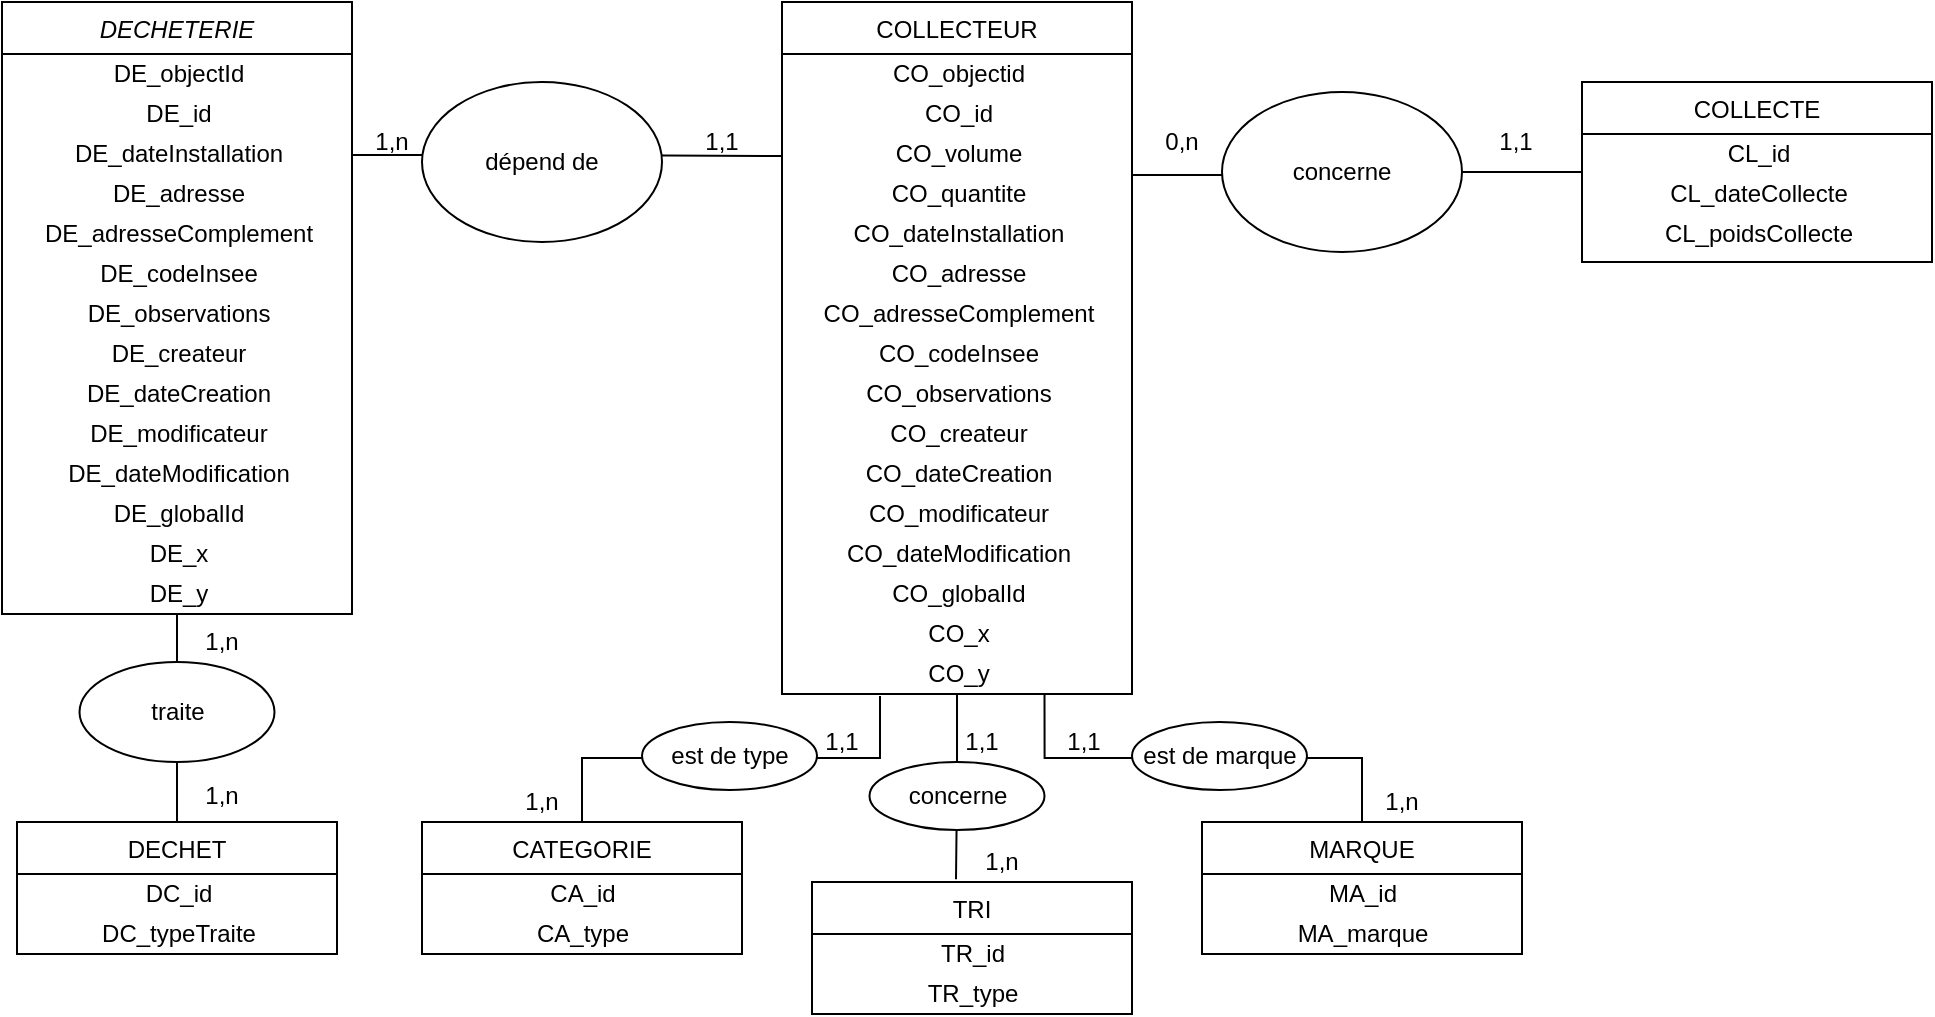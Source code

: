 <mxfile version="13.8.1" type="device"><diagram id="C5RBs43oDa-KdzZeNtuy" name="Page-1"><mxGraphModel dx="2062" dy="1095" grid="1" gridSize="10" guides="1" tooltips="1" connect="1" arrows="1" fold="1" page="1" pageScale="1" pageWidth="827" pageHeight="1169" math="0" shadow="0"><root><mxCell id="WIyWlLk6GJQsqaUBKTNV-0"/><mxCell id="WIyWlLk6GJQsqaUBKTNV-1" parent="WIyWlLk6GJQsqaUBKTNV-0"/><mxCell id="d4rm9CZxvRFUdpnIA79x-48" style="edgeStyle=orthogonalEdgeStyle;rounded=0;orthogonalLoop=1;jettySize=auto;html=1;exitX=0.75;exitY=1;exitDx=0;exitDy=0;entryX=0.5;entryY=0;entryDx=0;entryDy=0;endArrow=none;endFill=0;" parent="WIyWlLk6GJQsqaUBKTNV-1" source="zkfFHV4jXpPFQw0GAbJ--17" target="zkfFHV4jXpPFQw0GAbJ--6" edge="1"><mxGeometry relative="1" as="geometry"/></mxCell><mxCell id="d4rm9CZxvRFUdpnIA79x-43" style="edgeStyle=orthogonalEdgeStyle;rounded=0;orthogonalLoop=1;jettySize=auto;html=1;exitX=1;exitY=0.25;exitDx=0;exitDy=0;entryX=0;entryY=0.55;entryDx=0;entryDy=0;entryPerimeter=0;endArrow=none;endFill=0;" parent="WIyWlLk6GJQsqaUBKTNV-1" source="zkfFHV4jXpPFQw0GAbJ--0" target="d4rm9CZxvRFUdpnIA79x-37" edge="1"><mxGeometry relative="1" as="geometry"/></mxCell><mxCell id="d4rm9CZxvRFUdpnIA79x-45" style="edgeStyle=orthogonalEdgeStyle;rounded=0;orthogonalLoop=1;jettySize=auto;html=1;exitX=0.5;exitY=1;exitDx=0;exitDy=0;entryX=0.5;entryY=0;entryDx=0;entryDy=0;endArrow=none;endFill=0;" parent="WIyWlLk6GJQsqaUBKTNV-1" source="zkfFHV4jXpPFQw0GAbJ--0" target="zkfFHV4jXpPFQw0GAbJ--13" edge="1"><mxGeometry relative="1" as="geometry"/></mxCell><mxCell id="zkfFHV4jXpPFQw0GAbJ--0" value="DECHETERIE" style="swimlane;fontStyle=2;align=center;verticalAlign=top;childLayout=stackLayout;horizontal=1;startSize=26;horizontalStack=0;resizeParent=1;resizeLast=0;collapsible=1;marginBottom=0;rounded=0;shadow=0;strokeWidth=1;" parent="WIyWlLk6GJQsqaUBKTNV-1" vertex="1"><mxGeometry x="50" y="80" width="175" height="306" as="geometry"><mxRectangle x="230" y="140" width="160" height="26" as="alternateBounds"/></mxGeometry></mxCell><mxCell id="d4rm9CZxvRFUdpnIA79x-3" value="DE_objectId" style="text;html=1;align=center;verticalAlign=middle;resizable=0;points=[];autosize=1;" parent="zkfFHV4jXpPFQw0GAbJ--0" vertex="1"><mxGeometry y="26" width="175" height="20" as="geometry"/></mxCell><mxCell id="d4rm9CZxvRFUdpnIA79x-4" value="DE_id" style="text;html=1;align=center;verticalAlign=middle;resizable=0;points=[];autosize=1;" parent="zkfFHV4jXpPFQw0GAbJ--0" vertex="1"><mxGeometry y="46" width="175" height="20" as="geometry"/></mxCell><mxCell id="d4rm9CZxvRFUdpnIA79x-7" value="DE_dateInstallation" style="text;html=1;align=center;verticalAlign=middle;resizable=0;points=[];autosize=1;" parent="zkfFHV4jXpPFQw0GAbJ--0" vertex="1"><mxGeometry y="66" width="175" height="20" as="geometry"/></mxCell><mxCell id="d4rm9CZxvRFUdpnIA79x-8" value="DE_adresse" style="text;html=1;align=center;verticalAlign=middle;resizable=0;points=[];autosize=1;" parent="zkfFHV4jXpPFQw0GAbJ--0" vertex="1"><mxGeometry y="86" width="175" height="20" as="geometry"/></mxCell><mxCell id="d4rm9CZxvRFUdpnIA79x-9" value="DE_adresseComplement" style="text;html=1;align=center;verticalAlign=middle;resizable=0;points=[];autosize=1;" parent="zkfFHV4jXpPFQw0GAbJ--0" vertex="1"><mxGeometry y="106" width="175" height="20" as="geometry"/></mxCell><mxCell id="d4rm9CZxvRFUdpnIA79x-10" value="DE_codeInsee" style="text;html=1;align=center;verticalAlign=middle;resizable=0;points=[];autosize=1;" parent="zkfFHV4jXpPFQw0GAbJ--0" vertex="1"><mxGeometry y="126" width="175" height="20" as="geometry"/></mxCell><mxCell id="d4rm9CZxvRFUdpnIA79x-11" value="DE_observations" style="text;html=1;align=center;verticalAlign=middle;resizable=0;points=[];autosize=1;" parent="zkfFHV4jXpPFQw0GAbJ--0" vertex="1"><mxGeometry y="146" width="175" height="20" as="geometry"/></mxCell><mxCell id="d4rm9CZxvRFUdpnIA79x-12" value="DE_createur" style="text;html=1;align=center;verticalAlign=middle;resizable=0;points=[];autosize=1;" parent="zkfFHV4jXpPFQw0GAbJ--0" vertex="1"><mxGeometry y="166" width="175" height="20" as="geometry"/></mxCell><mxCell id="d4rm9CZxvRFUdpnIA79x-13" value="DE_dateCreation" style="text;html=1;align=center;verticalAlign=middle;resizable=0;points=[];autosize=1;" parent="zkfFHV4jXpPFQw0GAbJ--0" vertex="1"><mxGeometry y="186" width="175" height="20" as="geometry"/></mxCell><mxCell id="d4rm9CZxvRFUdpnIA79x-14" value="DE_modificateur" style="text;html=1;align=center;verticalAlign=middle;resizable=0;points=[];autosize=1;" parent="zkfFHV4jXpPFQw0GAbJ--0" vertex="1"><mxGeometry y="206" width="175" height="20" as="geometry"/></mxCell><mxCell id="d4rm9CZxvRFUdpnIA79x-15" value="DE_dateModification" style="text;html=1;align=center;verticalAlign=middle;resizable=0;points=[];autosize=1;" parent="zkfFHV4jXpPFQw0GAbJ--0" vertex="1"><mxGeometry y="226" width="175" height="20" as="geometry"/></mxCell><mxCell id="d4rm9CZxvRFUdpnIA79x-16" value="DE_globalId" style="text;html=1;align=center;verticalAlign=middle;resizable=0;points=[];autosize=1;" parent="zkfFHV4jXpPFQw0GAbJ--0" vertex="1"><mxGeometry y="246" width="175" height="20" as="geometry"/></mxCell><mxCell id="d4rm9CZxvRFUdpnIA79x-17" value="DE_x" style="text;html=1;align=center;verticalAlign=middle;resizable=0;points=[];autosize=1;" parent="zkfFHV4jXpPFQw0GAbJ--0" vertex="1"><mxGeometry y="266" width="175" height="20" as="geometry"/></mxCell><mxCell id="d4rm9CZxvRFUdpnIA79x-18" value="DE_y" style="text;html=1;align=center;verticalAlign=middle;resizable=0;points=[];autosize=1;" parent="zkfFHV4jXpPFQw0GAbJ--0" vertex="1"><mxGeometry y="286" width="175" height="20" as="geometry"/></mxCell><mxCell id="d4rm9CZxvRFUdpnIA79x-44" value="dépend de" style="ellipse;whiteSpace=wrap;html=1;" parent="WIyWlLk6GJQsqaUBKTNV-1" vertex="1"><mxGeometry x="260" y="120" width="120" height="80" as="geometry"/></mxCell><mxCell id="zkfFHV4jXpPFQw0GAbJ--13" value="DECHET" style="swimlane;fontStyle=0;align=center;verticalAlign=top;childLayout=stackLayout;horizontal=1;startSize=26;horizontalStack=0;resizeParent=1;resizeLast=0;collapsible=1;marginBottom=0;rounded=0;shadow=0;strokeWidth=1;" parent="WIyWlLk6GJQsqaUBKTNV-1" vertex="1"><mxGeometry x="57.5" y="490" width="160" height="66" as="geometry"><mxRectangle x="340" y="380" width="170" height="26" as="alternateBounds"/></mxGeometry></mxCell><mxCell id="d4rm9CZxvRFUdpnIA79x-5" value="DC_id" style="text;html=1;align=center;verticalAlign=middle;resizable=0;points=[];autosize=1;" parent="zkfFHV4jXpPFQw0GAbJ--13" vertex="1"><mxGeometry y="26" width="160" height="20" as="geometry"/></mxCell><mxCell id="d4rm9CZxvRFUdpnIA79x-73" value="DC_typeTraite" style="text;html=1;align=center;verticalAlign=middle;resizable=0;points=[];autosize=1;" parent="zkfFHV4jXpPFQw0GAbJ--13" vertex="1"><mxGeometry y="46" width="160" height="20" as="geometry"/></mxCell><mxCell id="d4rm9CZxvRFUdpnIA79x-46" value="traite" style="ellipse;whiteSpace=wrap;html=1;" parent="WIyWlLk6GJQsqaUBKTNV-1" vertex="1"><mxGeometry x="88.75" y="410" width="97.5" height="50" as="geometry"/></mxCell><mxCell id="d4rm9CZxvRFUdpnIA79x-51" style="edgeStyle=orthogonalEdgeStyle;rounded=0;orthogonalLoop=1;jettySize=auto;html=1;exitX=0.5;exitY=0;exitDx=0;exitDy=0;endArrow=none;endFill=0;entryX=0.28;entryY=1.05;entryDx=0;entryDy=0;entryPerimeter=0;" parent="WIyWlLk6GJQsqaUBKTNV-1" source="d4rm9CZxvRFUdpnIA79x-40" target="d4rm9CZxvRFUdpnIA79x-30" edge="1"><mxGeometry relative="1" as="geometry"><mxPoint x="578" y="428" as="targetPoint"/></mxGeometry></mxCell><mxCell id="d4rm9CZxvRFUdpnIA79x-53" style="edgeStyle=orthogonalEdgeStyle;rounded=0;orthogonalLoop=1;jettySize=auto;html=1;exitX=0.5;exitY=1;exitDx=0;exitDy=0;entryX=0.45;entryY=-0.02;entryDx=0;entryDy=0;entryPerimeter=0;endArrow=none;endFill=0;" parent="WIyWlLk6GJQsqaUBKTNV-1" source="zkfFHV4jXpPFQw0GAbJ--17" target="d4rm9CZxvRFUdpnIA79x-21" edge="1"><mxGeometry relative="1" as="geometry"/></mxCell><mxCell id="95bwlBRg9Fw9yhWG1pTP-17" style="edgeStyle=orthogonalEdgeStyle;rounded=0;orthogonalLoop=1;jettySize=auto;html=1;exitX=1;exitY=0.25;exitDx=0;exitDy=0;endArrow=none;endFill=0;" edge="1" parent="WIyWlLk6GJQsqaUBKTNV-1" source="zkfFHV4jXpPFQw0GAbJ--17" target="95bwlBRg9Fw9yhWG1pTP-1"><mxGeometry relative="1" as="geometry"/></mxCell><mxCell id="zkfFHV4jXpPFQw0GAbJ--17" value="COLLECTEUR" style="swimlane;fontStyle=0;align=center;verticalAlign=top;childLayout=stackLayout;horizontal=1;startSize=26;horizontalStack=0;resizeParent=1;resizeLast=0;collapsible=1;marginBottom=0;rounded=0;shadow=0;strokeWidth=1;" parent="WIyWlLk6GJQsqaUBKTNV-1" vertex="1"><mxGeometry x="440" y="80" width="175" height="346" as="geometry"><mxRectangle x="550" y="140" width="160" height="26" as="alternateBounds"/></mxGeometry></mxCell><mxCell id="d4rm9CZxvRFUdpnIA79x-19" value="CO_objectid" style="text;html=1;align=center;verticalAlign=middle;resizable=0;points=[];autosize=1;" parent="zkfFHV4jXpPFQw0GAbJ--17" vertex="1"><mxGeometry y="26" width="175" height="20" as="geometry"/></mxCell><mxCell id="d4rm9CZxvRFUdpnIA79x-31" value="CO_id" style="text;html=1;align=center;verticalAlign=middle;resizable=0;points=[];autosize=1;" parent="zkfFHV4jXpPFQw0GAbJ--17" vertex="1"><mxGeometry y="46" width="175" height="20" as="geometry"/></mxCell><mxCell id="d4rm9CZxvRFUdpnIA79x-37" value="CO_volume" style="text;html=1;align=center;verticalAlign=middle;resizable=0;points=[];autosize=1;" parent="zkfFHV4jXpPFQw0GAbJ--17" vertex="1"><mxGeometry y="66" width="175" height="20" as="geometry"/></mxCell><mxCell id="d4rm9CZxvRFUdpnIA79x-36" value="CO_quantite" style="text;html=1;align=center;verticalAlign=middle;resizable=0;points=[];autosize=1;" parent="zkfFHV4jXpPFQw0GAbJ--17" vertex="1"><mxGeometry y="86" width="175" height="20" as="geometry"/></mxCell><mxCell id="d4rm9CZxvRFUdpnIA79x-35" value="CO_dateInstallation" style="text;html=1;align=center;verticalAlign=middle;resizable=0;points=[];autosize=1;" parent="zkfFHV4jXpPFQw0GAbJ--17" vertex="1"><mxGeometry y="106" width="175" height="20" as="geometry"/></mxCell><mxCell id="d4rm9CZxvRFUdpnIA79x-34" value="CO_adresse" style="text;html=1;align=center;verticalAlign=middle;resizable=0;points=[];autosize=1;" parent="zkfFHV4jXpPFQw0GAbJ--17" vertex="1"><mxGeometry y="126" width="175" height="20" as="geometry"/></mxCell><mxCell id="d4rm9CZxvRFUdpnIA79x-33" value="CO_adresseComplement" style="text;html=1;align=center;verticalAlign=middle;resizable=0;points=[];autosize=1;" parent="zkfFHV4jXpPFQw0GAbJ--17" vertex="1"><mxGeometry y="146" width="175" height="20" as="geometry"/></mxCell><mxCell id="d4rm9CZxvRFUdpnIA79x-32" value="CO_codeInsee" style="text;html=1;align=center;verticalAlign=middle;resizable=0;points=[];autosize=1;" parent="zkfFHV4jXpPFQw0GAbJ--17" vertex="1"><mxGeometry y="166" width="175" height="20" as="geometry"/></mxCell><mxCell id="d4rm9CZxvRFUdpnIA79x-20" value="CO_observations" style="text;html=1;align=center;verticalAlign=middle;resizable=0;points=[];autosize=1;" parent="zkfFHV4jXpPFQw0GAbJ--17" vertex="1"><mxGeometry y="186" width="175" height="20" as="geometry"/></mxCell><mxCell id="d4rm9CZxvRFUdpnIA79x-24" value="CO_createur" style="text;html=1;align=center;verticalAlign=middle;resizable=0;points=[];autosize=1;" parent="zkfFHV4jXpPFQw0GAbJ--17" vertex="1"><mxGeometry y="206" width="175" height="20" as="geometry"/></mxCell><mxCell id="d4rm9CZxvRFUdpnIA79x-25" value="CO_dateCreation" style="text;html=1;align=center;verticalAlign=middle;resizable=0;points=[];autosize=1;" parent="zkfFHV4jXpPFQw0GAbJ--17" vertex="1"><mxGeometry y="226" width="175" height="20" as="geometry"/></mxCell><mxCell id="d4rm9CZxvRFUdpnIA79x-26" value="CO_modificateur" style="text;html=1;align=center;verticalAlign=middle;resizable=0;points=[];autosize=1;" parent="zkfFHV4jXpPFQw0GAbJ--17" vertex="1"><mxGeometry y="246" width="175" height="20" as="geometry"/></mxCell><mxCell id="d4rm9CZxvRFUdpnIA79x-27" value="CO_dateModification" style="text;html=1;align=center;verticalAlign=middle;resizable=0;points=[];autosize=1;" parent="zkfFHV4jXpPFQw0GAbJ--17" vertex="1"><mxGeometry y="266" width="175" height="20" as="geometry"/></mxCell><mxCell id="d4rm9CZxvRFUdpnIA79x-28" value="CO_globalId" style="text;html=1;align=center;verticalAlign=middle;resizable=0;points=[];autosize=1;" parent="zkfFHV4jXpPFQw0GAbJ--17" vertex="1"><mxGeometry y="286" width="175" height="20" as="geometry"/></mxCell><mxCell id="d4rm9CZxvRFUdpnIA79x-29" value="CO_x" style="text;html=1;align=center;verticalAlign=middle;resizable=0;points=[];autosize=1;" parent="zkfFHV4jXpPFQw0GAbJ--17" vertex="1"><mxGeometry y="306" width="175" height="20" as="geometry"/></mxCell><mxCell id="d4rm9CZxvRFUdpnIA79x-30" value="CO_y" style="text;html=1;align=center;verticalAlign=middle;resizable=0;points=[];autosize=1;" parent="zkfFHV4jXpPFQw0GAbJ--17" vertex="1"><mxGeometry y="326" width="175" height="20" as="geometry"/></mxCell><mxCell id="d4rm9CZxvRFUdpnIA79x-54" value="est de marque" style="ellipse;whiteSpace=wrap;html=1;" parent="WIyWlLk6GJQsqaUBKTNV-1" vertex="1"><mxGeometry x="615" y="440" width="87.5" height="34" as="geometry"/></mxCell><mxCell id="zkfFHV4jXpPFQw0GAbJ--6" value="MARQUE" style="swimlane;fontStyle=0;align=center;verticalAlign=top;childLayout=stackLayout;horizontal=1;startSize=26;horizontalStack=0;resizeParent=1;resizeLast=0;collapsible=1;marginBottom=0;rounded=0;shadow=0;strokeWidth=1;" parent="WIyWlLk6GJQsqaUBKTNV-1" vertex="1"><mxGeometry x="650" y="490" width="160" height="66" as="geometry"><mxRectangle x="130" y="380" width="160" height="26" as="alternateBounds"/></mxGeometry></mxCell><mxCell id="d4rm9CZxvRFUdpnIA79x-38" value="MA_id" style="text;html=1;align=center;verticalAlign=middle;resizable=0;points=[];autosize=1;" parent="zkfFHV4jXpPFQw0GAbJ--6" vertex="1"><mxGeometry y="26" width="160" height="20" as="geometry"/></mxCell><mxCell id="d4rm9CZxvRFUdpnIA79x-70" value="MA_marque" style="text;html=1;align=center;verticalAlign=middle;resizable=0;points=[];autosize=1;" parent="zkfFHV4jXpPFQw0GAbJ--6" vertex="1"><mxGeometry y="46" width="160" height="20" as="geometry"/></mxCell><mxCell id="d4rm9CZxvRFUdpnIA79x-40" value="CATEGORIE" style="swimlane;fontStyle=0;align=center;verticalAlign=top;childLayout=stackLayout;horizontal=1;startSize=26;horizontalStack=0;resizeParent=1;resizeLast=0;collapsible=1;marginBottom=0;rounded=0;shadow=0;strokeWidth=1;" parent="WIyWlLk6GJQsqaUBKTNV-1" vertex="1"><mxGeometry x="260" y="490" width="160" height="66" as="geometry"><mxRectangle x="340" y="380" width="170" height="26" as="alternateBounds"/></mxGeometry></mxCell><mxCell id="d4rm9CZxvRFUdpnIA79x-41" value="CA_id" style="text;html=1;align=center;verticalAlign=middle;resizable=0;points=[];autosize=1;" parent="d4rm9CZxvRFUdpnIA79x-40" vertex="1"><mxGeometry y="26" width="160" height="20" as="geometry"/></mxCell><mxCell id="d4rm9CZxvRFUdpnIA79x-72" value="CA_type" style="text;html=1;align=center;verticalAlign=middle;resizable=0;points=[];autosize=1;" parent="d4rm9CZxvRFUdpnIA79x-40" vertex="1"><mxGeometry y="46" width="160" height="20" as="geometry"/></mxCell><mxCell id="d4rm9CZxvRFUdpnIA79x-55" value="est de type" style="ellipse;whiteSpace=wrap;html=1;" parent="WIyWlLk6GJQsqaUBKTNV-1" vertex="1"><mxGeometry x="370" y="440" width="87.5" height="34" as="geometry"/></mxCell><mxCell id="d4rm9CZxvRFUdpnIA79x-56" value="concerne" style="ellipse;whiteSpace=wrap;html=1;" parent="WIyWlLk6GJQsqaUBKTNV-1" vertex="1"><mxGeometry x="483.75" y="460" width="87.5" height="34" as="geometry"/></mxCell><mxCell id="d4rm9CZxvRFUdpnIA79x-57" value="1,n" style="text;html=1;strokeColor=none;fillColor=none;align=center;verticalAlign=middle;whiteSpace=wrap;rounded=0;" parent="WIyWlLk6GJQsqaUBKTNV-1" vertex="1"><mxGeometry x="730" y="470" width="40" height="20" as="geometry"/></mxCell><mxCell id="d4rm9CZxvRFUdpnIA79x-58" value="1,1" style="text;html=1;strokeColor=none;fillColor=none;align=center;verticalAlign=middle;whiteSpace=wrap;rounded=0;" parent="WIyWlLk6GJQsqaUBKTNV-1" vertex="1"><mxGeometry x="571.25" y="440" width="40" height="20" as="geometry"/></mxCell><mxCell id="d4rm9CZxvRFUdpnIA79x-59" value="1,1" style="text;html=1;strokeColor=none;fillColor=none;align=center;verticalAlign=middle;whiteSpace=wrap;rounded=0;" parent="WIyWlLk6GJQsqaUBKTNV-1" vertex="1"><mxGeometry x="520" y="440" width="40" height="20" as="geometry"/></mxCell><mxCell id="d4rm9CZxvRFUdpnIA79x-60" value="1,n" style="text;html=1;strokeColor=none;fillColor=none;align=center;verticalAlign=middle;whiteSpace=wrap;rounded=0;" parent="WIyWlLk6GJQsqaUBKTNV-1" vertex="1"><mxGeometry x="530" y="500" width="40" height="20" as="geometry"/></mxCell><mxCell id="d4rm9CZxvRFUdpnIA79x-21" value="TRI" style="swimlane;fontStyle=0;align=center;verticalAlign=top;childLayout=stackLayout;horizontal=1;startSize=26;horizontalStack=0;resizeParent=1;resizeLast=0;collapsible=1;marginBottom=0;rounded=0;shadow=0;strokeWidth=1;" parent="WIyWlLk6GJQsqaUBKTNV-1" vertex="1"><mxGeometry x="455" y="520" width="160" height="66" as="geometry"><mxRectangle x="340" y="380" width="170" height="26" as="alternateBounds"/></mxGeometry></mxCell><mxCell id="d4rm9CZxvRFUdpnIA79x-22" value="TR_id" style="text;html=1;align=center;verticalAlign=middle;resizable=0;points=[];autosize=1;" parent="d4rm9CZxvRFUdpnIA79x-21" vertex="1"><mxGeometry y="26" width="160" height="20" as="geometry"/></mxCell><mxCell id="d4rm9CZxvRFUdpnIA79x-71" value="TR_type" style="text;html=1;align=center;verticalAlign=middle;resizable=0;points=[];autosize=1;" parent="d4rm9CZxvRFUdpnIA79x-21" vertex="1"><mxGeometry y="46" width="160" height="20" as="geometry"/></mxCell><mxCell id="d4rm9CZxvRFUdpnIA79x-62" value="1,1" style="text;html=1;strokeColor=none;fillColor=none;align=center;verticalAlign=middle;whiteSpace=wrap;rounded=0;" parent="WIyWlLk6GJQsqaUBKTNV-1" vertex="1"><mxGeometry x="450" y="440" width="40" height="20" as="geometry"/></mxCell><mxCell id="d4rm9CZxvRFUdpnIA79x-63" value="1,n" style="text;html=1;strokeColor=none;fillColor=none;align=center;verticalAlign=middle;whiteSpace=wrap;rounded=0;" parent="WIyWlLk6GJQsqaUBKTNV-1" vertex="1"><mxGeometry x="300" y="470" width="40" height="20" as="geometry"/></mxCell><mxCell id="d4rm9CZxvRFUdpnIA79x-64" value="1,1" style="text;html=1;strokeColor=none;fillColor=none;align=center;verticalAlign=middle;whiteSpace=wrap;rounded=0;" parent="WIyWlLk6GJQsqaUBKTNV-1" vertex="1"><mxGeometry x="390" y="140" width="40" height="20" as="geometry"/></mxCell><mxCell id="d4rm9CZxvRFUdpnIA79x-65" value="1,n" style="text;html=1;strokeColor=none;fillColor=none;align=center;verticalAlign=middle;whiteSpace=wrap;rounded=0;" parent="WIyWlLk6GJQsqaUBKTNV-1" vertex="1"><mxGeometry x="225" y="140" width="40" height="20" as="geometry"/></mxCell><mxCell id="d4rm9CZxvRFUdpnIA79x-66" value="1,n" style="text;html=1;strokeColor=none;fillColor=none;align=center;verticalAlign=middle;whiteSpace=wrap;rounded=0;" parent="WIyWlLk6GJQsqaUBKTNV-1" vertex="1"><mxGeometry x="140" y="390" width="40" height="20" as="geometry"/></mxCell><mxCell id="d4rm9CZxvRFUdpnIA79x-67" value="1,n" style="text;html=1;strokeColor=none;fillColor=none;align=center;verticalAlign=middle;whiteSpace=wrap;rounded=0;" parent="WIyWlLk6GJQsqaUBKTNV-1" vertex="1"><mxGeometry x="140" y="467" width="40" height="20" as="geometry"/></mxCell><mxCell id="95bwlBRg9Fw9yhWG1pTP-5" value="0,n" style="text;html=1;strokeColor=none;fillColor=none;align=center;verticalAlign=middle;whiteSpace=wrap;rounded=0;" vertex="1" parent="WIyWlLk6GJQsqaUBKTNV-1"><mxGeometry x="620" y="140" width="40" height="20" as="geometry"/></mxCell><mxCell id="95bwlBRg9Fw9yhWG1pTP-6" value="1,1" style="text;html=1;strokeColor=none;fillColor=none;align=center;verticalAlign=middle;whiteSpace=wrap;rounded=0;" vertex="1" parent="WIyWlLk6GJQsqaUBKTNV-1"><mxGeometry x="787" y="140" width="40" height="20" as="geometry"/></mxCell><mxCell id="95bwlBRg9Fw9yhWG1pTP-10" value="concerne" style="ellipse;whiteSpace=wrap;html=1;" vertex="1" parent="WIyWlLk6GJQsqaUBKTNV-1"><mxGeometry x="660" y="125" width="120" height="80" as="geometry"/></mxCell><mxCell id="95bwlBRg9Fw9yhWG1pTP-1" value="COLLECTE" style="swimlane;fontStyle=0;align=center;verticalAlign=top;childLayout=stackLayout;horizontal=1;startSize=26;horizontalStack=0;resizeParent=1;resizeLast=0;collapsible=1;marginBottom=0;rounded=0;shadow=0;strokeWidth=1;" vertex="1" parent="WIyWlLk6GJQsqaUBKTNV-1"><mxGeometry x="840" y="120" width="175" height="90" as="geometry"><mxRectangle x="550" y="140" width="160" height="26" as="alternateBounds"/></mxGeometry></mxCell><mxCell id="95bwlBRg9Fw9yhWG1pTP-3" value="CL_id" style="text;html=1;align=center;verticalAlign=middle;resizable=0;points=[];autosize=1;" vertex="1" parent="95bwlBRg9Fw9yhWG1pTP-1"><mxGeometry y="26" width="175" height="20" as="geometry"/></mxCell><mxCell id="95bwlBRg9Fw9yhWG1pTP-2" value="CL_dateCollecte" style="text;html=1;align=center;verticalAlign=middle;resizable=0;points=[];autosize=1;" vertex="1" parent="95bwlBRg9Fw9yhWG1pTP-1"><mxGeometry y="46" width="175" height="20" as="geometry"/></mxCell><mxCell id="95bwlBRg9Fw9yhWG1pTP-8" value="CL_poidsCollecte" style="text;html=1;align=center;verticalAlign=middle;resizable=0;points=[];autosize=1;" vertex="1" parent="95bwlBRg9Fw9yhWG1pTP-1"><mxGeometry y="66" width="175" height="20" as="geometry"/></mxCell></root></mxGraphModel></diagram></mxfile>